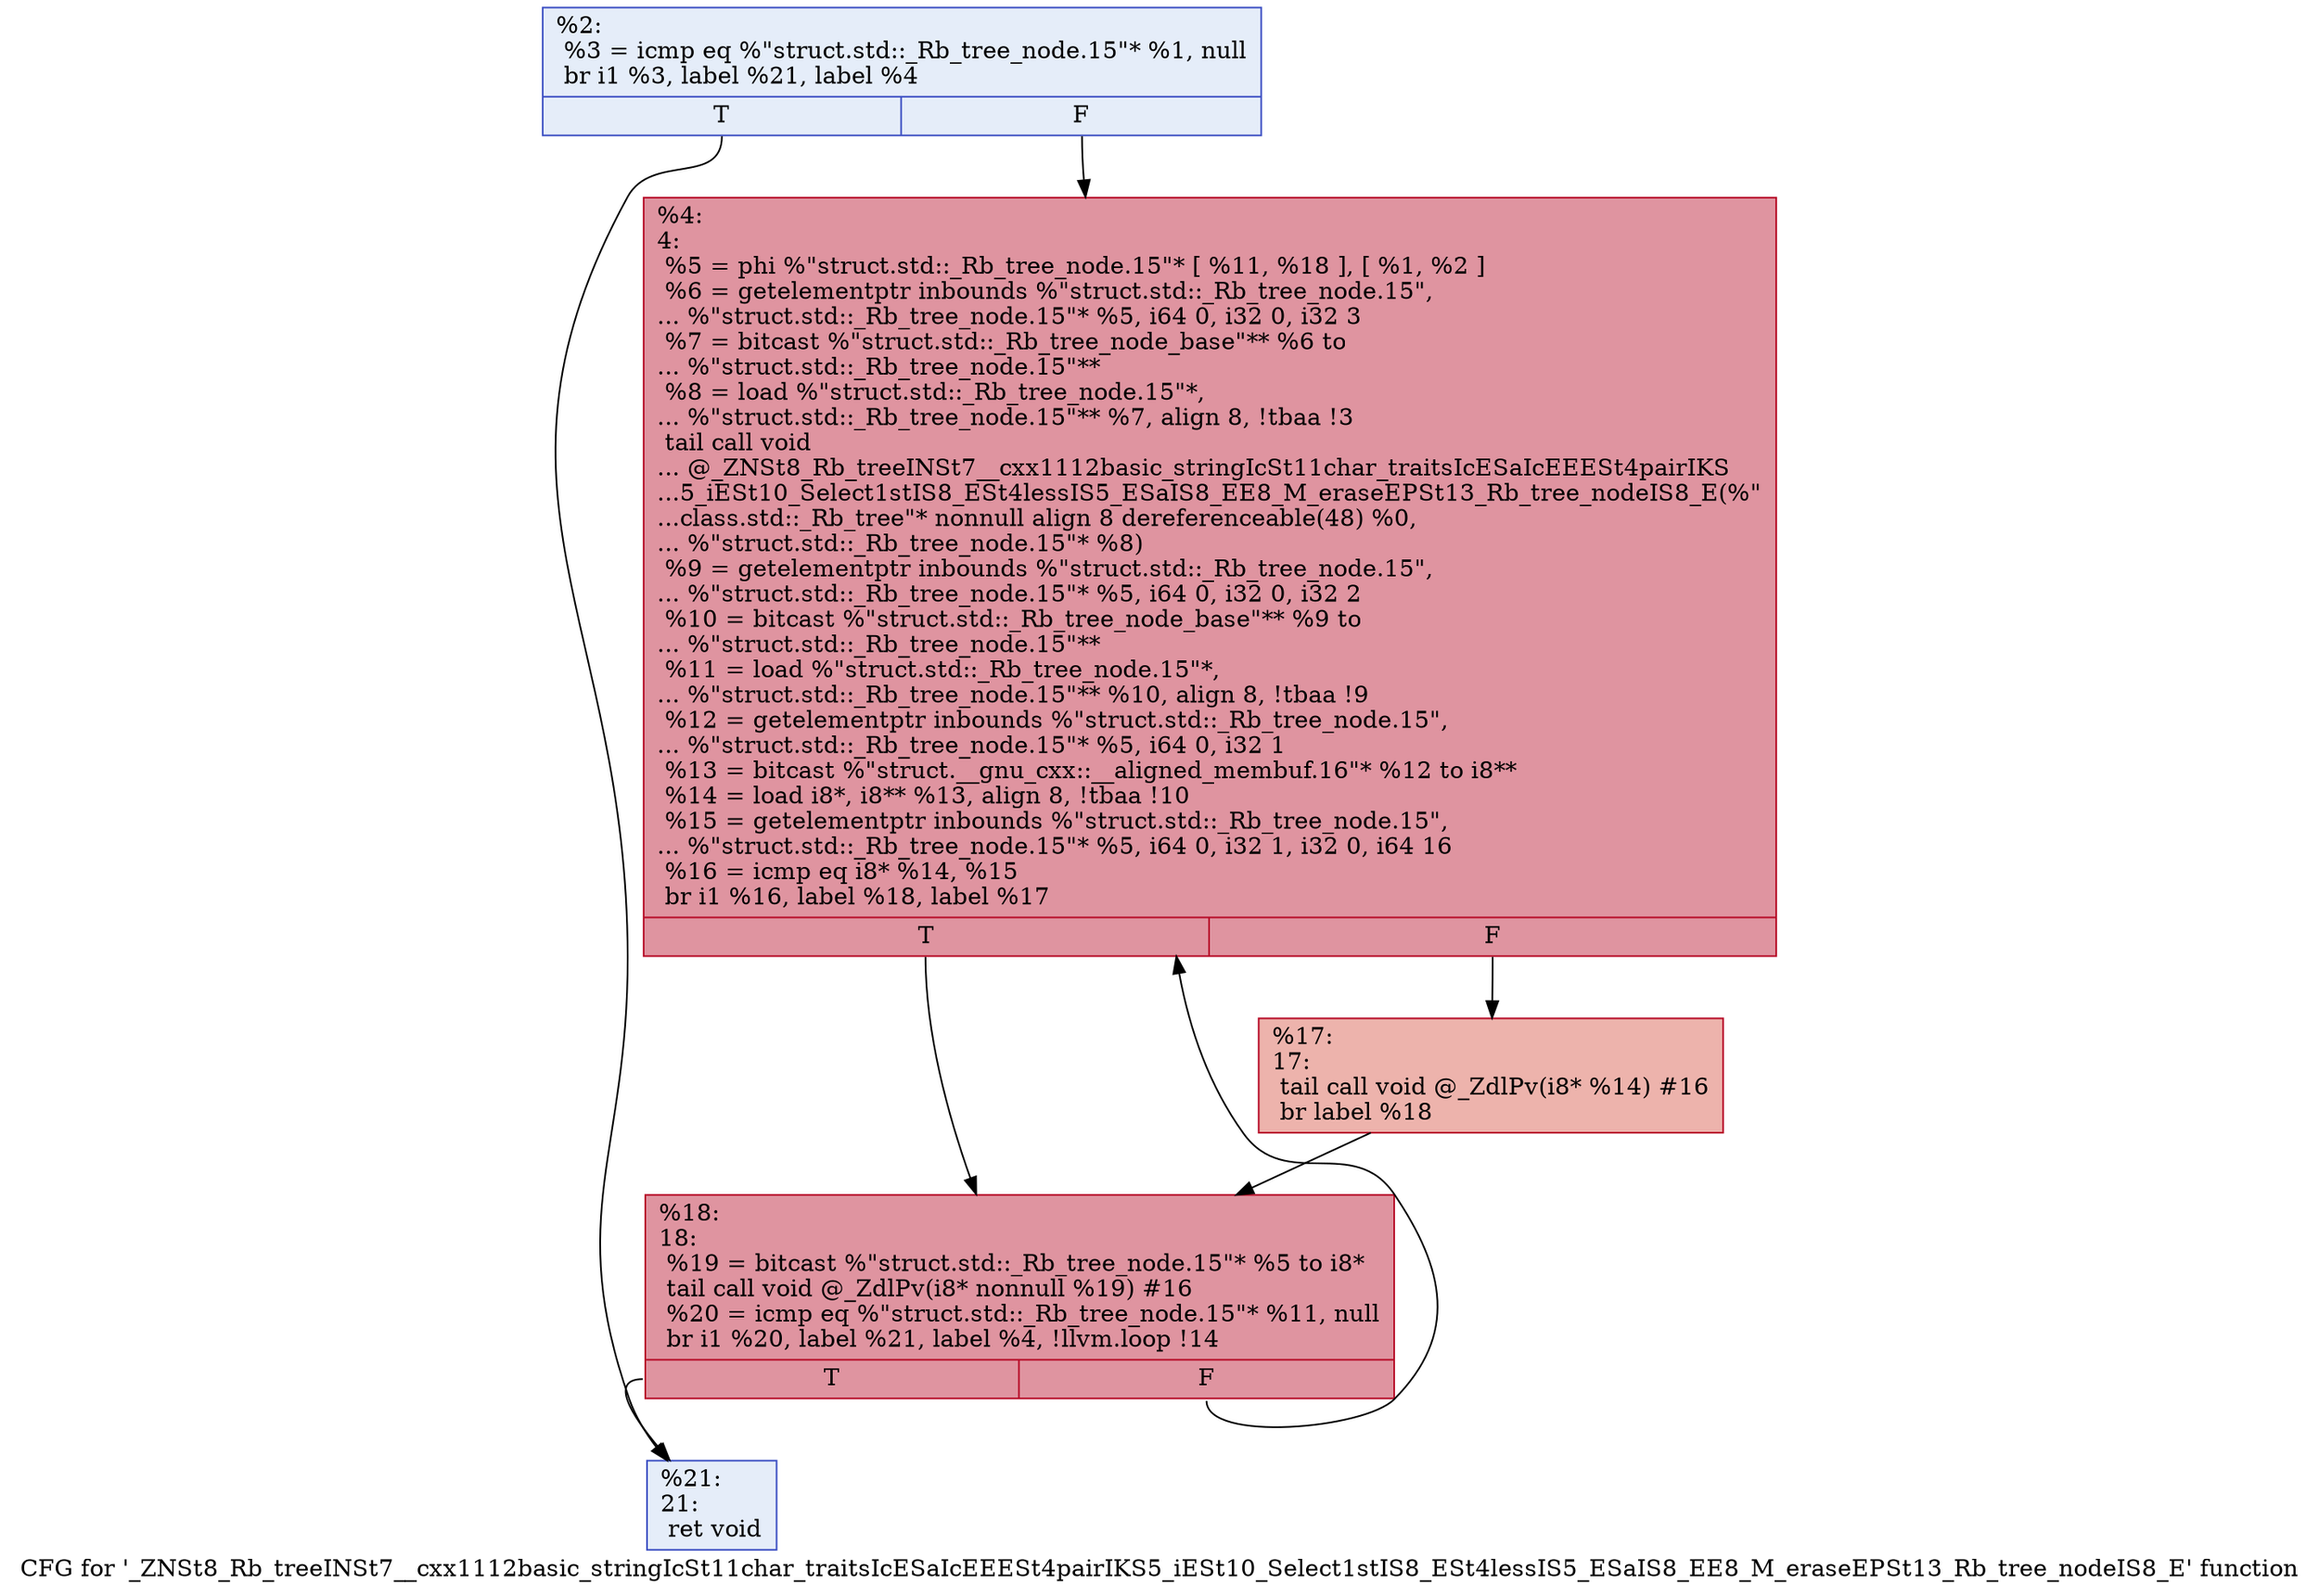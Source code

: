 digraph "CFG for '_ZNSt8_Rb_treeINSt7__cxx1112basic_stringIcSt11char_traitsIcESaIcEEESt4pairIKS5_iESt10_Select1stIS8_ESt4lessIS5_ESaIS8_EE8_M_eraseEPSt13_Rb_tree_nodeIS8_E' function" {
	label="CFG for '_ZNSt8_Rb_treeINSt7__cxx1112basic_stringIcSt11char_traitsIcESaIcEEESt4pairIKS5_iESt10_Select1stIS8_ESt4lessIS5_ESaIS8_EE8_M_eraseEPSt13_Rb_tree_nodeIS8_E' function";

	Node0x562ddb44cd10 [shape=record,color="#3d50c3ff", style=filled, fillcolor="#c5d6f270",label="{%2:\l  %3 = icmp eq %\"struct.std::_Rb_tree_node.15\"* %1, null\l  br i1 %3, label %21, label %4\l|{<s0>T|<s1>F}}"];
	Node0x562ddb44cd10:s0 -> Node0x562ddb44cd60;
	Node0x562ddb44cd10:s1 -> Node0x562ddb44cdb0;
	Node0x562ddb44cdb0 [shape=record,color="#b70d28ff", style=filled, fillcolor="#b70d2870",label="{%4:\l4:                                                \l  %5 = phi %\"struct.std::_Rb_tree_node.15\"* [ %11, %18 ], [ %1, %2 ]\l  %6 = getelementptr inbounds %\"struct.std::_Rb_tree_node.15\",\l... %\"struct.std::_Rb_tree_node.15\"* %5, i64 0, i32 0, i32 3\l  %7 = bitcast %\"struct.std::_Rb_tree_node_base\"** %6 to\l... %\"struct.std::_Rb_tree_node.15\"**\l  %8 = load %\"struct.std::_Rb_tree_node.15\"*,\l... %\"struct.std::_Rb_tree_node.15\"** %7, align 8, !tbaa !3\l  tail call void\l... @_ZNSt8_Rb_treeINSt7__cxx1112basic_stringIcSt11char_traitsIcESaIcEEESt4pairIKS\l...5_iESt10_Select1stIS8_ESt4lessIS5_ESaIS8_EE8_M_eraseEPSt13_Rb_tree_nodeIS8_E(%\"\l...class.std::_Rb_tree\"* nonnull align 8 dereferenceable(48) %0,\l... %\"struct.std::_Rb_tree_node.15\"* %8)\l  %9 = getelementptr inbounds %\"struct.std::_Rb_tree_node.15\",\l... %\"struct.std::_Rb_tree_node.15\"* %5, i64 0, i32 0, i32 2\l  %10 = bitcast %\"struct.std::_Rb_tree_node_base\"** %9 to\l... %\"struct.std::_Rb_tree_node.15\"**\l  %11 = load %\"struct.std::_Rb_tree_node.15\"*,\l... %\"struct.std::_Rb_tree_node.15\"** %10, align 8, !tbaa !9\l  %12 = getelementptr inbounds %\"struct.std::_Rb_tree_node.15\",\l... %\"struct.std::_Rb_tree_node.15\"* %5, i64 0, i32 1\l  %13 = bitcast %\"struct.__gnu_cxx::__aligned_membuf.16\"* %12 to i8**\l  %14 = load i8*, i8** %13, align 8, !tbaa !10\l  %15 = getelementptr inbounds %\"struct.std::_Rb_tree_node.15\",\l... %\"struct.std::_Rb_tree_node.15\"* %5, i64 0, i32 1, i32 0, i64 16\l  %16 = icmp eq i8* %14, %15\l  br i1 %16, label %18, label %17\l|{<s0>T|<s1>F}}"];
	Node0x562ddb44cdb0:s0 -> Node0x562ddb44ce50;
	Node0x562ddb44cdb0:s1 -> Node0x562ddb44d660;
	Node0x562ddb44d660 [shape=record,color="#b70d28ff", style=filled, fillcolor="#d6524470",label="{%17:\l17:                                               \l  tail call void @_ZdlPv(i8* %14) #16\l  br label %18\l}"];
	Node0x562ddb44d660 -> Node0x562ddb44ce50;
	Node0x562ddb44ce50 [shape=record,color="#b70d28ff", style=filled, fillcolor="#b70d2870",label="{%18:\l18:                                               \l  %19 = bitcast %\"struct.std::_Rb_tree_node.15\"* %5 to i8*\l  tail call void @_ZdlPv(i8* nonnull %19) #16\l  %20 = icmp eq %\"struct.std::_Rb_tree_node.15\"* %11, null\l  br i1 %20, label %21, label %4, !llvm.loop !14\l|{<s0>T|<s1>F}}"];
	Node0x562ddb44ce50:s0 -> Node0x562ddb44cd60;
	Node0x562ddb44ce50:s1 -> Node0x562ddb44cdb0;
	Node0x562ddb44cd60 [shape=record,color="#3d50c3ff", style=filled, fillcolor="#c5d6f270",label="{%21:\l21:                                               \l  ret void\l}"];
}
